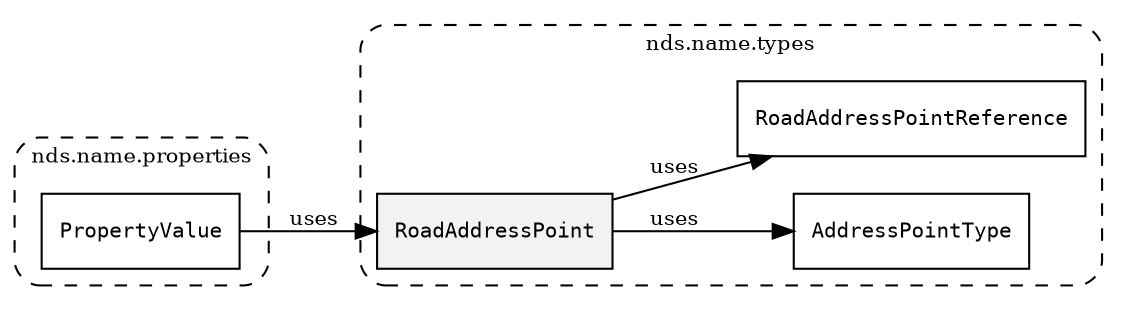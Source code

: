 /**
 * This dot file creates symbol collaboration diagram for RoadAddressPoint.
 */
digraph ZSERIO
{
    node [shape=box, fontsize=10];
    rankdir="LR";
    fontsize=10;
    tooltip="RoadAddressPoint collaboration diagram";

    subgraph "cluster_nds.name.types"
    {
        style="dashed, rounded";
        label="nds.name.types";
        tooltip="Package nds.name.types";
        href="../../../content/packages/nds.name.types.html#Package-nds-name-types";
        target="_parent";

        "RoadAddressPoint" [style="filled", fillcolor="#0000000D", target="_parent", label=<<font face="monospace"><table align="center" border="0" cellspacing="0" cellpadding="0"><tr><td href="../../../content/packages/nds.name.types.html#Structure-RoadAddressPoint" title="Structure defined in nds.name.types">RoadAddressPoint</td></tr></table></font>>];
        "AddressPointType" [target="_parent", label=<<font face="monospace"><table align="center" border="0" cellspacing="0" cellpadding="0"><tr><td href="../../../content/packages/nds.name.types.html#Enum-AddressPointType" title="Enum defined in nds.name.types">AddressPointType</td></tr></table></font>>];
        "RoadAddressPointReference" [target="_parent", label=<<font face="monospace"><table align="center" border="0" cellspacing="0" cellpadding="0"><tr><td href="../../../content/packages/nds.name.types.html#Structure-RoadAddressPointReference" title="Structure defined in nds.name.types">RoadAddressPointReference</td></tr></table></font>>];
    }

    subgraph "cluster_nds.name.properties"
    {
        style="dashed, rounded";
        label="nds.name.properties";
        tooltip="Package nds.name.properties";
        href="../../../content/packages/nds.name.properties.html#Package-nds-name-properties";
        target="_parent";

        "PropertyValue" [target="_parent", label=<<font face="monospace"><table align="center" border="0" cellspacing="0" cellpadding="0"><tr><td href="../../../content/packages/nds.name.properties.html#Choice-PropertyValue" title="Choice defined in nds.name.properties">PropertyValue</td></tr></table></font>>];
    }

    "RoadAddressPoint" -> "AddressPointType" [label="uses", fontsize=10];
    "RoadAddressPoint" -> "RoadAddressPointReference" [label="uses", fontsize=10];
    "PropertyValue" -> "RoadAddressPoint" [label="uses", fontsize=10];
}
